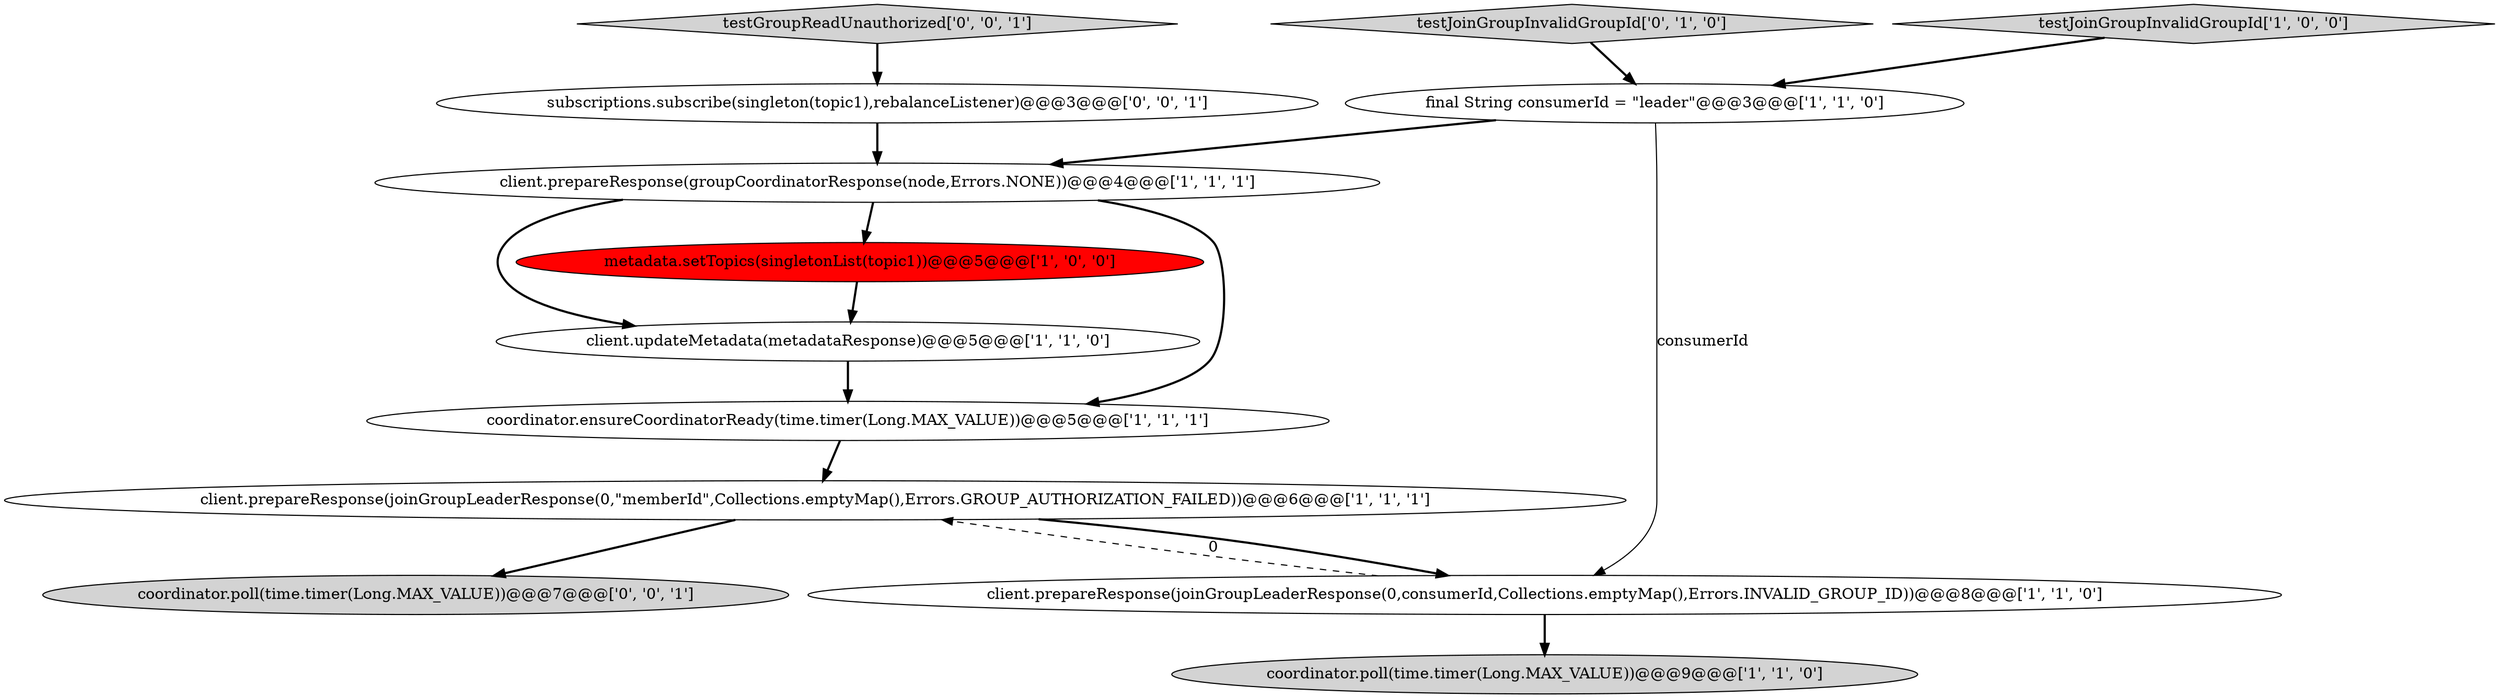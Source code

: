 digraph {
4 [style = filled, label = "coordinator.ensureCoordinatorReady(time.timer(Long.MAX_VALUE))@@@5@@@['1', '1', '1']", fillcolor = white, shape = ellipse image = "AAA0AAABBB1BBB"];
6 [style = filled, label = "client.prepareResponse(joinGroupLeaderResponse(0,consumerId,Collections.emptyMap(),Errors.INVALID_GROUP_ID))@@@8@@@['1', '1', '0']", fillcolor = white, shape = ellipse image = "AAA0AAABBB1BBB"];
7 [style = filled, label = "coordinator.poll(time.timer(Long.MAX_VALUE))@@@9@@@['1', '1', '0']", fillcolor = lightgray, shape = ellipse image = "AAA0AAABBB1BBB"];
9 [style = filled, label = "testJoinGroupInvalidGroupId['0', '1', '0']", fillcolor = lightgray, shape = diamond image = "AAA0AAABBB2BBB"];
11 [style = filled, label = "subscriptions.subscribe(singleton(topic1),rebalanceListener)@@@3@@@['0', '0', '1']", fillcolor = white, shape = ellipse image = "AAA0AAABBB3BBB"];
10 [style = filled, label = "coordinator.poll(time.timer(Long.MAX_VALUE))@@@7@@@['0', '0', '1']", fillcolor = lightgray, shape = ellipse image = "AAA0AAABBB3BBB"];
12 [style = filled, label = "testGroupReadUnauthorized['0', '0', '1']", fillcolor = lightgray, shape = diamond image = "AAA0AAABBB3BBB"];
2 [style = filled, label = "client.prepareResponse(joinGroupLeaderResponse(0,\"memberId\",Collections.emptyMap(),Errors.GROUP_AUTHORIZATION_FAILED))@@@6@@@['1', '1', '1']", fillcolor = white, shape = ellipse image = "AAA0AAABBB1BBB"];
8 [style = filled, label = "client.updateMetadata(metadataResponse)@@@5@@@['1', '1', '0']", fillcolor = white, shape = ellipse image = "AAA0AAABBB1BBB"];
0 [style = filled, label = "final String consumerId = \"leader\"@@@3@@@['1', '1', '0']", fillcolor = white, shape = ellipse image = "AAA0AAABBB1BBB"];
1 [style = filled, label = "client.prepareResponse(groupCoordinatorResponse(node,Errors.NONE))@@@4@@@['1', '1', '1']", fillcolor = white, shape = ellipse image = "AAA0AAABBB1BBB"];
5 [style = filled, label = "testJoinGroupInvalidGroupId['1', '0', '0']", fillcolor = lightgray, shape = diamond image = "AAA0AAABBB1BBB"];
3 [style = filled, label = "metadata.setTopics(singletonList(topic1))@@@5@@@['1', '0', '0']", fillcolor = red, shape = ellipse image = "AAA1AAABBB1BBB"];
1->3 [style = bold, label=""];
1->4 [style = bold, label=""];
0->6 [style = solid, label="consumerId"];
8->4 [style = bold, label=""];
4->2 [style = bold, label=""];
1->8 [style = bold, label=""];
6->7 [style = bold, label=""];
5->0 [style = bold, label=""];
9->0 [style = bold, label=""];
2->10 [style = bold, label=""];
11->1 [style = bold, label=""];
0->1 [style = bold, label=""];
3->8 [style = bold, label=""];
2->6 [style = bold, label=""];
6->2 [style = dashed, label="0"];
12->11 [style = bold, label=""];
}
